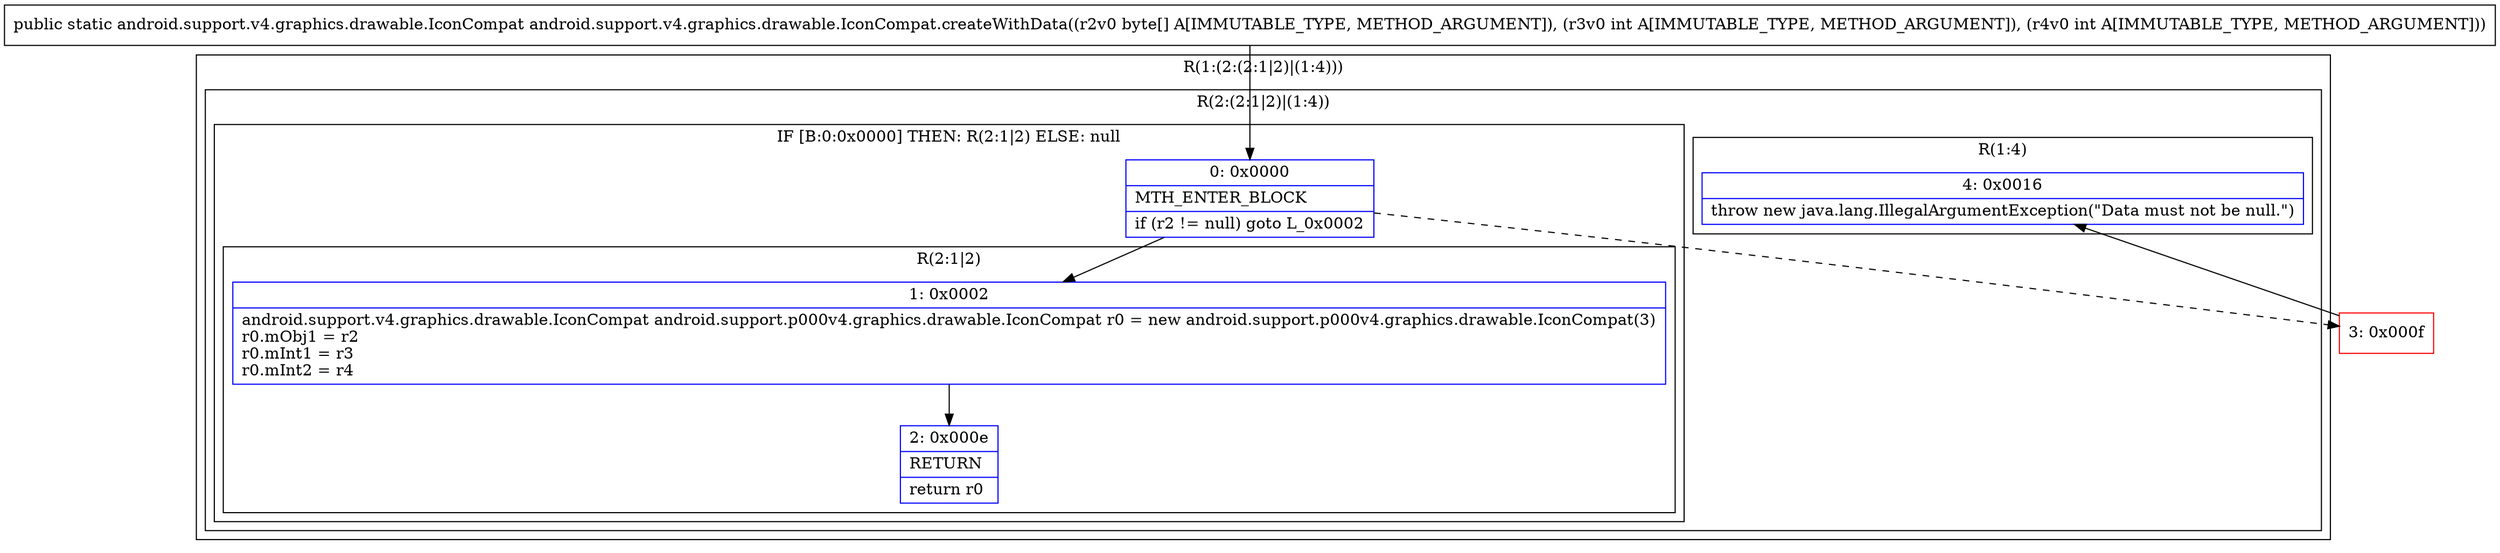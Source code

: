 digraph "CFG forandroid.support.v4.graphics.drawable.IconCompat.createWithData([BII)Landroid\/support\/v4\/graphics\/drawable\/IconCompat;" {
subgraph cluster_Region_781211176 {
label = "R(1:(2:(2:1|2)|(1:4)))";
node [shape=record,color=blue];
subgraph cluster_Region_1007724130 {
label = "R(2:(2:1|2)|(1:4))";
node [shape=record,color=blue];
subgraph cluster_IfRegion_1887651864 {
label = "IF [B:0:0x0000] THEN: R(2:1|2) ELSE: null";
node [shape=record,color=blue];
Node_0 [shape=record,label="{0\:\ 0x0000|MTH_ENTER_BLOCK\l|if (r2 != null) goto L_0x0002\l}"];
subgraph cluster_Region_453344996 {
label = "R(2:1|2)";
node [shape=record,color=blue];
Node_1 [shape=record,label="{1\:\ 0x0002|android.support.v4.graphics.drawable.IconCompat android.support.p000v4.graphics.drawable.IconCompat r0 = new android.support.p000v4.graphics.drawable.IconCompat(3)\lr0.mObj1 = r2\lr0.mInt1 = r3\lr0.mInt2 = r4\l}"];
Node_2 [shape=record,label="{2\:\ 0x000e|RETURN\l|return r0\l}"];
}
}
subgraph cluster_Region_2064881818 {
label = "R(1:4)";
node [shape=record,color=blue];
Node_4 [shape=record,label="{4\:\ 0x0016|throw new java.lang.IllegalArgumentException(\"Data must not be null.\")\l}"];
}
}
}
Node_3 [shape=record,color=red,label="{3\:\ 0x000f}"];
MethodNode[shape=record,label="{public static android.support.v4.graphics.drawable.IconCompat android.support.v4.graphics.drawable.IconCompat.createWithData((r2v0 byte[] A[IMMUTABLE_TYPE, METHOD_ARGUMENT]), (r3v0 int A[IMMUTABLE_TYPE, METHOD_ARGUMENT]), (r4v0 int A[IMMUTABLE_TYPE, METHOD_ARGUMENT])) }"];
MethodNode -> Node_0;
Node_0 -> Node_1;
Node_0 -> Node_3[style=dashed];
Node_1 -> Node_2;
Node_3 -> Node_4;
}

